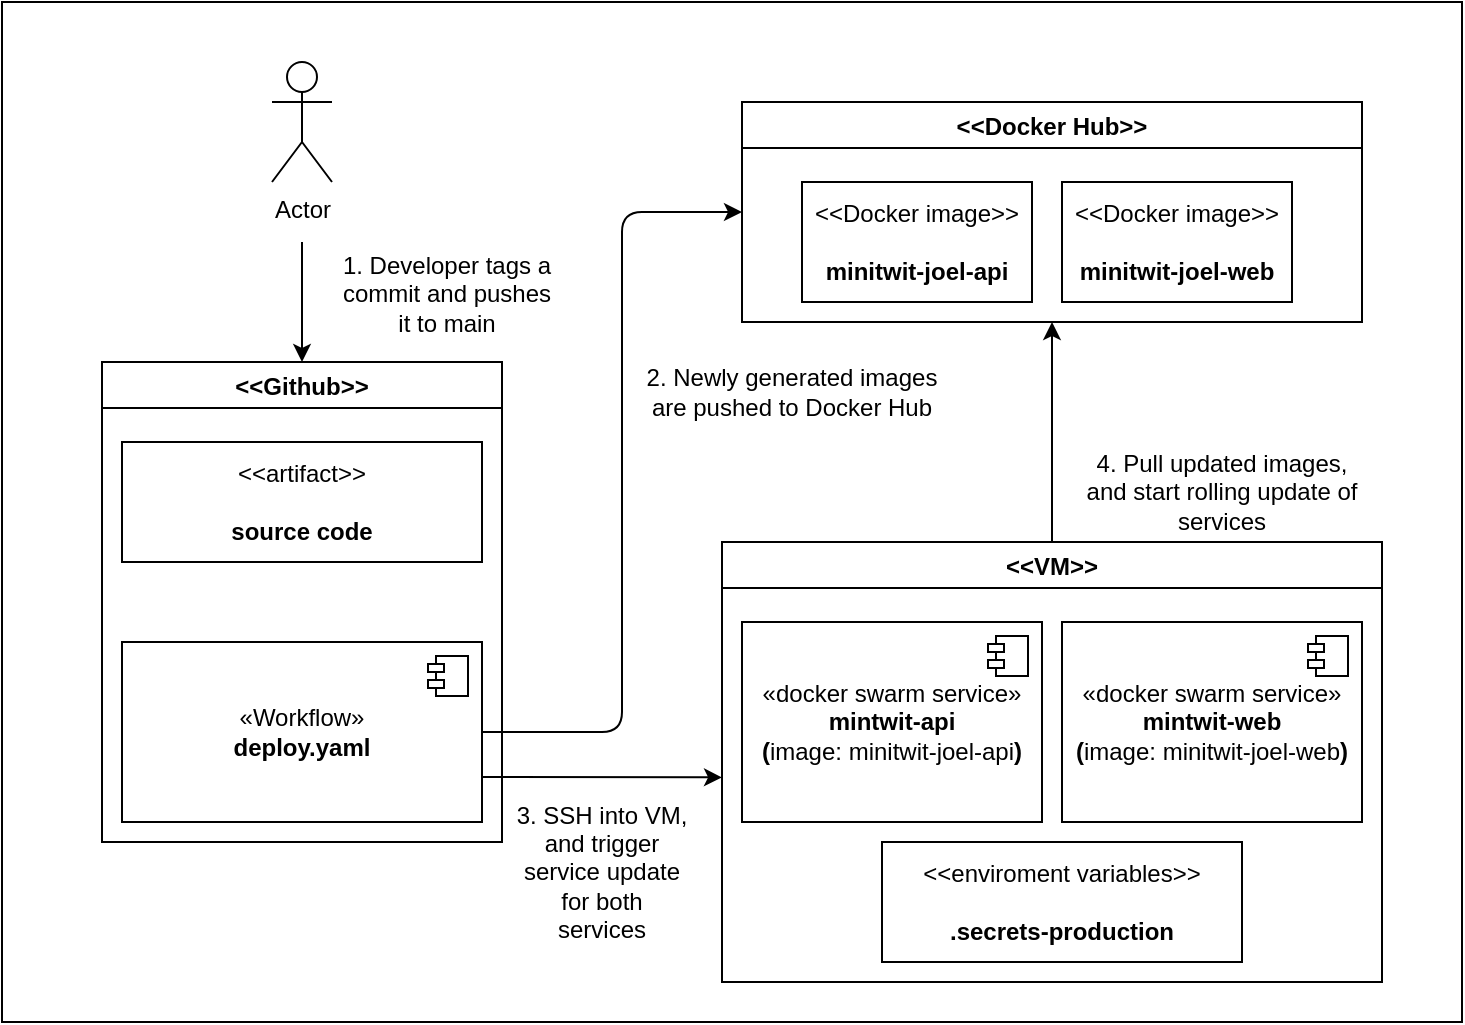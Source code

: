 <mxfile>
    <diagram id="zFvUNfoWo1IlGdHMwN_A" name="Page-1">
        <mxGraphModel dx="1180" dy="705" grid="1" gridSize="10" guides="1" tooltips="1" connect="1" arrows="1" fold="1" page="1" pageScale="1" pageWidth="850" pageHeight="1100" math="0" shadow="0">
            <root>
                <mxCell id="0"/>
                <mxCell id="1" parent="0"/>
                <mxCell id="2" value="" style="rounded=0;whiteSpace=wrap;html=1;" vertex="1" parent="1">
                    <mxGeometry x="80" y="20" width="730" height="510" as="geometry"/>
                </mxCell>
                <mxCell id="4" value="&lt;&lt;Docker Hub&gt;&gt;" style="swimlane;" vertex="1" parent="1">
                    <mxGeometry x="450" y="70" width="310" height="110" as="geometry">
                        <mxRectangle x="440" y="60" width="100" height="40" as="alternateBounds"/>
                    </mxGeometry>
                </mxCell>
                <mxCell id="8" value="&amp;lt;&amp;lt;Docker image&amp;gt;&amp;gt;&lt;br&gt;&lt;br&gt;&lt;b&gt;minitwit-joel-web&lt;/b&gt;" style="html=1;align=center;verticalAlign=middle;dashed=0;whiteSpace=wrap;" vertex="1" parent="4">
                    <mxGeometry x="160" y="40" width="115" height="60" as="geometry"/>
                </mxCell>
                <mxCell id="6" value="&amp;lt;&amp;lt;Docker image&amp;gt;&amp;gt;&lt;br&gt;&lt;br&gt;&lt;b&gt;minitwit-joel-api&lt;/b&gt;" style="html=1;align=center;verticalAlign=middle;dashed=0;whiteSpace=wrap;" vertex="1" parent="4">
                    <mxGeometry x="30" y="40" width="115" height="60" as="geometry"/>
                </mxCell>
                <mxCell id="36" style="edgeStyle=none;html=1;entryX=0.5;entryY=1;entryDx=0;entryDy=0;" edge="1" parent="1" source="5" target="4">
                    <mxGeometry relative="1" as="geometry"/>
                </mxCell>
                <mxCell id="5" value="&lt;&lt;VM&gt;&gt;" style="swimlane;" vertex="1" parent="1">
                    <mxGeometry x="440" y="290" width="330" height="220" as="geometry"/>
                </mxCell>
                <mxCell id="18" value="«docker swarm service»&lt;b&gt;&lt;br&gt;&lt;/b&gt;&lt;div&gt;&lt;b&gt;mintwit-web&lt;/b&gt;&lt;/div&gt;&lt;div&gt;&lt;b&gt;(&lt;/b&gt;image: minitwit-joel-web&lt;b&gt;)&lt;/b&gt;&lt;/div&gt;" style="html=1;dropTarget=0;whiteSpace=wrap;" vertex="1" parent="5">
                    <mxGeometry x="170" y="40" width="150" height="100" as="geometry"/>
                </mxCell>
                <mxCell id="19" value="" style="shape=module;jettyWidth=8;jettyHeight=4;" vertex="1" parent="18">
                    <mxGeometry x="1" width="20" height="20" relative="1" as="geometry">
                        <mxPoint x="-27" y="7" as="offset"/>
                    </mxGeometry>
                </mxCell>
                <mxCell id="38" value="&amp;lt;&amp;lt;enviroment variables&amp;gt;&amp;gt;&lt;br&gt;&lt;br&gt;&lt;b&gt;.secrets-production&lt;/b&gt;" style="html=1;align=center;verticalAlign=middle;dashed=0;whiteSpace=wrap;" vertex="1" parent="5">
                    <mxGeometry x="80" y="150" width="180" height="60" as="geometry"/>
                </mxCell>
                <mxCell id="28" style="edgeStyle=none;html=1;entryX=0.5;entryY=0;entryDx=0;entryDy=0;" edge="1" parent="1" target="13">
                    <mxGeometry relative="1" as="geometry">
                        <mxPoint x="230" y="140" as="sourcePoint"/>
                    </mxGeometry>
                </mxCell>
                <mxCell id="12" value="Actor" style="shape=umlActor;verticalLabelPosition=bottom;verticalAlign=top;html=1;outlineConnect=0;" vertex="1" parent="1">
                    <mxGeometry x="215" y="50" width="30" height="60" as="geometry"/>
                </mxCell>
                <mxCell id="13" value="&lt;&lt;Github&gt;&gt;" style="swimlane;" vertex="1" parent="1">
                    <mxGeometry x="130" y="200" width="200" height="240" as="geometry"/>
                </mxCell>
                <mxCell id="33" style="edgeStyle=none;html=1;exitX=1;exitY=0.75;exitDx=0;exitDy=0;" edge="1" parent="13" source="22">
                    <mxGeometry relative="1" as="geometry">
                        <mxPoint x="310" y="207.69" as="targetPoint"/>
                    </mxGeometry>
                </mxCell>
                <mxCell id="22" value="«Workflow»&lt;br&gt;&lt;b&gt;deploy.yaml&lt;/b&gt;" style="html=1;dropTarget=0;whiteSpace=wrap;" vertex="1" parent="13">
                    <mxGeometry x="10" y="140" width="180" height="90" as="geometry"/>
                </mxCell>
                <mxCell id="23" value="" style="shape=module;jettyWidth=8;jettyHeight=4;" vertex="1" parent="22">
                    <mxGeometry x="1" width="20" height="20" relative="1" as="geometry">
                        <mxPoint x="-27" y="7" as="offset"/>
                    </mxGeometry>
                </mxCell>
                <mxCell id="26" value="&amp;lt;&amp;lt;artifact&amp;gt;&amp;gt;&lt;br&gt;&lt;br&gt;&lt;b&gt;source code&lt;/b&gt;" style="html=1;align=center;verticalAlign=middle;dashed=0;whiteSpace=wrap;" vertex="1" parent="13">
                    <mxGeometry x="10" y="40" width="180" height="60" as="geometry"/>
                </mxCell>
                <mxCell id="16" value="«docker swarm service»&lt;b&gt;&lt;br&gt;&lt;/b&gt;&lt;div&gt;&lt;b&gt;mintwit-api&lt;/b&gt;&lt;/div&gt;&lt;div&gt;&lt;b&gt;(&lt;/b&gt;image: minitwit-joel-api&lt;b&gt;)&lt;/b&gt;&lt;/div&gt;" style="html=1;dropTarget=0;whiteSpace=wrap;" vertex="1" parent="1">
                    <mxGeometry x="450" y="330" width="150" height="100" as="geometry"/>
                </mxCell>
                <mxCell id="17" value="" style="shape=module;jettyWidth=8;jettyHeight=4;" vertex="1" parent="16">
                    <mxGeometry x="1" width="20" height="20" relative="1" as="geometry">
                        <mxPoint x="-27" y="7" as="offset"/>
                    </mxGeometry>
                </mxCell>
                <mxCell id="30" value="1. Developer tags a commit and pushes it to main" style="text;html=1;align=center;verticalAlign=middle;whiteSpace=wrap;rounded=0;" vertex="1" parent="1">
                    <mxGeometry x="245" y="151" width="115" height="30" as="geometry"/>
                </mxCell>
                <mxCell id="31" style="edgeStyle=none;html=1;entryX=0;entryY=0.5;entryDx=0;entryDy=0;exitX=1;exitY=0.5;exitDx=0;exitDy=0;" edge="1" parent="1" source="22" target="4">
                    <mxGeometry relative="1" as="geometry">
                        <Array as="points">
                            <mxPoint x="390" y="385"/>
                            <mxPoint x="390" y="125"/>
                        </Array>
                    </mxGeometry>
                </mxCell>
                <mxCell id="32" value="2. Newly generated images are pushed to Docker Hub" style="text;html=1;align=center;verticalAlign=middle;whiteSpace=wrap;rounded=0;" vertex="1" parent="1">
                    <mxGeometry x="400" y="200" width="150" height="30" as="geometry"/>
                </mxCell>
                <mxCell id="34" value="3. SSH into VM, and trigger service update for both services" style="text;html=1;align=center;verticalAlign=middle;whiteSpace=wrap;rounded=0;" vertex="1" parent="1">
                    <mxGeometry x="335" y="440" width="90" height="30" as="geometry"/>
                </mxCell>
                <mxCell id="37" value="4. Pull updated images, and start rolling update of services" style="text;html=1;align=center;verticalAlign=middle;whiteSpace=wrap;rounded=0;" vertex="1" parent="1">
                    <mxGeometry x="620" y="250" width="140" height="30" as="geometry"/>
                </mxCell>
            </root>
        </mxGraphModel>
    </diagram>
</mxfile>